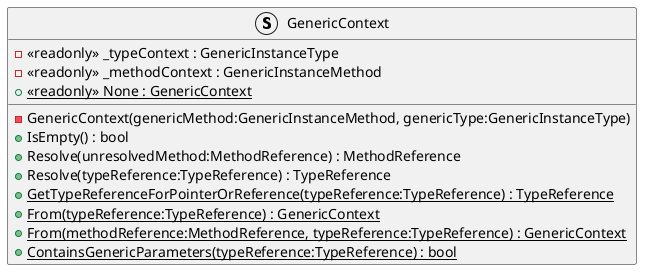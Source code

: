 @startuml
struct GenericContext {
    - <<readonly>> _typeContext : GenericInstanceType
    - <<readonly>> _methodContext : GenericInstanceMethod
    + {static} <<readonly>> None : GenericContext
    - GenericContext(genericMethod:GenericInstanceMethod, genericType:GenericInstanceType)
    + IsEmpty() : bool
    + Resolve(unresolvedMethod:MethodReference) : MethodReference
    + Resolve(typeReference:TypeReference) : TypeReference
    + {static} GetTypeReferenceForPointerOrReference(typeReference:TypeReference) : TypeReference
    + {static} From(typeReference:TypeReference) : GenericContext
    + {static} From(methodReference:MethodReference, typeReference:TypeReference) : GenericContext
    + {static} ContainsGenericParameters(typeReference:TypeReference) : bool
}
@enduml
